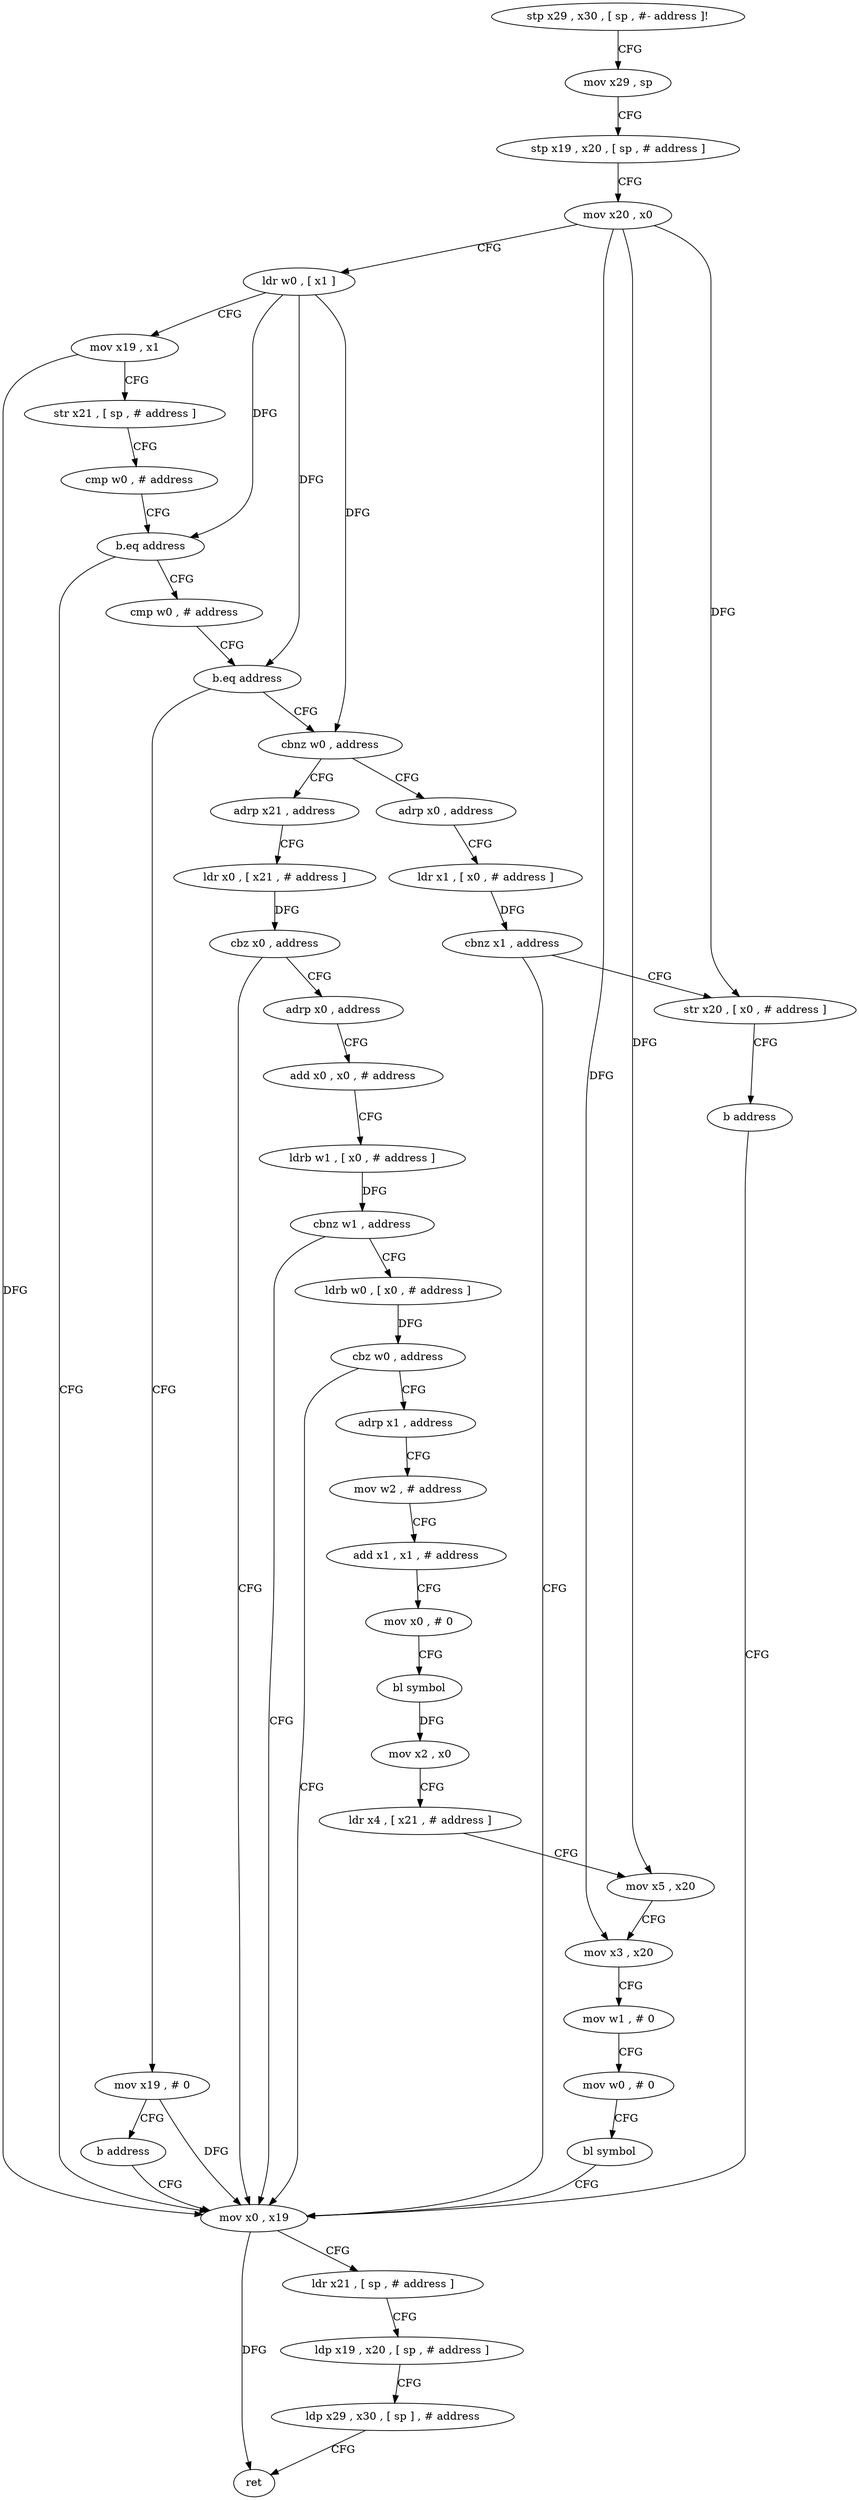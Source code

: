 digraph "func" {
"4253752" [label = "stp x29 , x30 , [ sp , #- address ]!" ]
"4253756" [label = "mov x29 , sp" ]
"4253760" [label = "stp x19 , x20 , [ sp , # address ]" ]
"4253764" [label = "mov x20 , x0" ]
"4253768" [label = "ldr w0 , [ x1 ]" ]
"4253772" [label = "mov x19 , x1" ]
"4253776" [label = "str x21 , [ sp , # address ]" ]
"4253780" [label = "cmp w0 , # address" ]
"4253784" [label = "b.eq address" ]
"4253884" [label = "mov x0 , x19" ]
"4253788" [label = "cmp w0 , # address" ]
"4253888" [label = "ldr x21 , [ sp , # address ]" ]
"4253892" [label = "ldp x19 , x20 , [ sp , # address ]" ]
"4253896" [label = "ldp x29 , x30 , [ sp ] , # address" ]
"4253900" [label = "ret" ]
"4253792" [label = "b.eq address" ]
"4253928" [label = "mov x19 , # 0" ]
"4253796" [label = "cbnz w0 , address" ]
"4253932" [label = "b address" ]
"4253904" [label = "adrp x0 , address" ]
"4253800" [label = "adrp x21 , address" ]
"4253908" [label = "ldr x1 , [ x0 , # address ]" ]
"4253912" [label = "cbnz x1 , address" ]
"4253916" [label = "str x20 , [ x0 , # address ]" ]
"4253804" [label = "ldr x0 , [ x21 , # address ]" ]
"4253808" [label = "cbz x0 , address" ]
"4253812" [label = "adrp x0 , address" ]
"4253920" [label = "b address" ]
"4253816" [label = "add x0 , x0 , # address" ]
"4253820" [label = "ldrb w1 , [ x0 , # address ]" ]
"4253824" [label = "cbnz w1 , address" ]
"4253828" [label = "ldrb w0 , [ x0 , # address ]" ]
"4253832" [label = "cbz w0 , address" ]
"4253836" [label = "adrp x1 , address" ]
"4253840" [label = "mov w2 , # address" ]
"4253844" [label = "add x1 , x1 , # address" ]
"4253848" [label = "mov x0 , # 0" ]
"4253852" [label = "bl symbol" ]
"4253856" [label = "mov x2 , x0" ]
"4253860" [label = "ldr x4 , [ x21 , # address ]" ]
"4253864" [label = "mov x5 , x20" ]
"4253868" [label = "mov x3 , x20" ]
"4253872" [label = "mov w1 , # 0" ]
"4253876" [label = "mov w0 , # 0" ]
"4253880" [label = "bl symbol" ]
"4253752" -> "4253756" [ label = "CFG" ]
"4253756" -> "4253760" [ label = "CFG" ]
"4253760" -> "4253764" [ label = "CFG" ]
"4253764" -> "4253768" [ label = "CFG" ]
"4253764" -> "4253916" [ label = "DFG" ]
"4253764" -> "4253864" [ label = "DFG" ]
"4253764" -> "4253868" [ label = "DFG" ]
"4253768" -> "4253772" [ label = "CFG" ]
"4253768" -> "4253784" [ label = "DFG" ]
"4253768" -> "4253792" [ label = "DFG" ]
"4253768" -> "4253796" [ label = "DFG" ]
"4253772" -> "4253776" [ label = "CFG" ]
"4253772" -> "4253884" [ label = "DFG" ]
"4253776" -> "4253780" [ label = "CFG" ]
"4253780" -> "4253784" [ label = "CFG" ]
"4253784" -> "4253884" [ label = "CFG" ]
"4253784" -> "4253788" [ label = "CFG" ]
"4253884" -> "4253888" [ label = "CFG" ]
"4253884" -> "4253900" [ label = "DFG" ]
"4253788" -> "4253792" [ label = "CFG" ]
"4253888" -> "4253892" [ label = "CFG" ]
"4253892" -> "4253896" [ label = "CFG" ]
"4253896" -> "4253900" [ label = "CFG" ]
"4253792" -> "4253928" [ label = "CFG" ]
"4253792" -> "4253796" [ label = "CFG" ]
"4253928" -> "4253932" [ label = "CFG" ]
"4253928" -> "4253884" [ label = "DFG" ]
"4253796" -> "4253904" [ label = "CFG" ]
"4253796" -> "4253800" [ label = "CFG" ]
"4253932" -> "4253884" [ label = "CFG" ]
"4253904" -> "4253908" [ label = "CFG" ]
"4253800" -> "4253804" [ label = "CFG" ]
"4253908" -> "4253912" [ label = "DFG" ]
"4253912" -> "4253884" [ label = "CFG" ]
"4253912" -> "4253916" [ label = "CFG" ]
"4253916" -> "4253920" [ label = "CFG" ]
"4253804" -> "4253808" [ label = "DFG" ]
"4253808" -> "4253884" [ label = "CFG" ]
"4253808" -> "4253812" [ label = "CFG" ]
"4253812" -> "4253816" [ label = "CFG" ]
"4253920" -> "4253884" [ label = "CFG" ]
"4253816" -> "4253820" [ label = "CFG" ]
"4253820" -> "4253824" [ label = "DFG" ]
"4253824" -> "4253884" [ label = "CFG" ]
"4253824" -> "4253828" [ label = "CFG" ]
"4253828" -> "4253832" [ label = "DFG" ]
"4253832" -> "4253884" [ label = "CFG" ]
"4253832" -> "4253836" [ label = "CFG" ]
"4253836" -> "4253840" [ label = "CFG" ]
"4253840" -> "4253844" [ label = "CFG" ]
"4253844" -> "4253848" [ label = "CFG" ]
"4253848" -> "4253852" [ label = "CFG" ]
"4253852" -> "4253856" [ label = "DFG" ]
"4253856" -> "4253860" [ label = "CFG" ]
"4253860" -> "4253864" [ label = "CFG" ]
"4253864" -> "4253868" [ label = "CFG" ]
"4253868" -> "4253872" [ label = "CFG" ]
"4253872" -> "4253876" [ label = "CFG" ]
"4253876" -> "4253880" [ label = "CFG" ]
"4253880" -> "4253884" [ label = "CFG" ]
}
